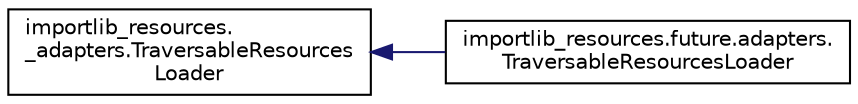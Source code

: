 digraph "Graphical Class Hierarchy"
{
 // LATEX_PDF_SIZE
  edge [fontname="Helvetica",fontsize="10",labelfontname="Helvetica",labelfontsize="10"];
  node [fontname="Helvetica",fontsize="10",shape=record];
  rankdir="LR";
  Node0 [label="importlib_resources.\l_adapters.TraversableResources\lLoader",height=0.2,width=0.4,color="black", fillcolor="white", style="filled",URL="$classimportlib__resources_1_1__adapters_1_1TraversableResourcesLoader.html",tooltip=" "];
  Node0 -> Node1 [dir="back",color="midnightblue",fontsize="10",style="solid",fontname="Helvetica"];
  Node1 [label="importlib_resources.future.adapters.\lTraversableResourcesLoader",height=0.2,width=0.4,color="black", fillcolor="white", style="filled",URL="$classimportlib__resources_1_1future_1_1adapters_1_1TraversableResourcesLoader.html",tooltip=" "];
}
